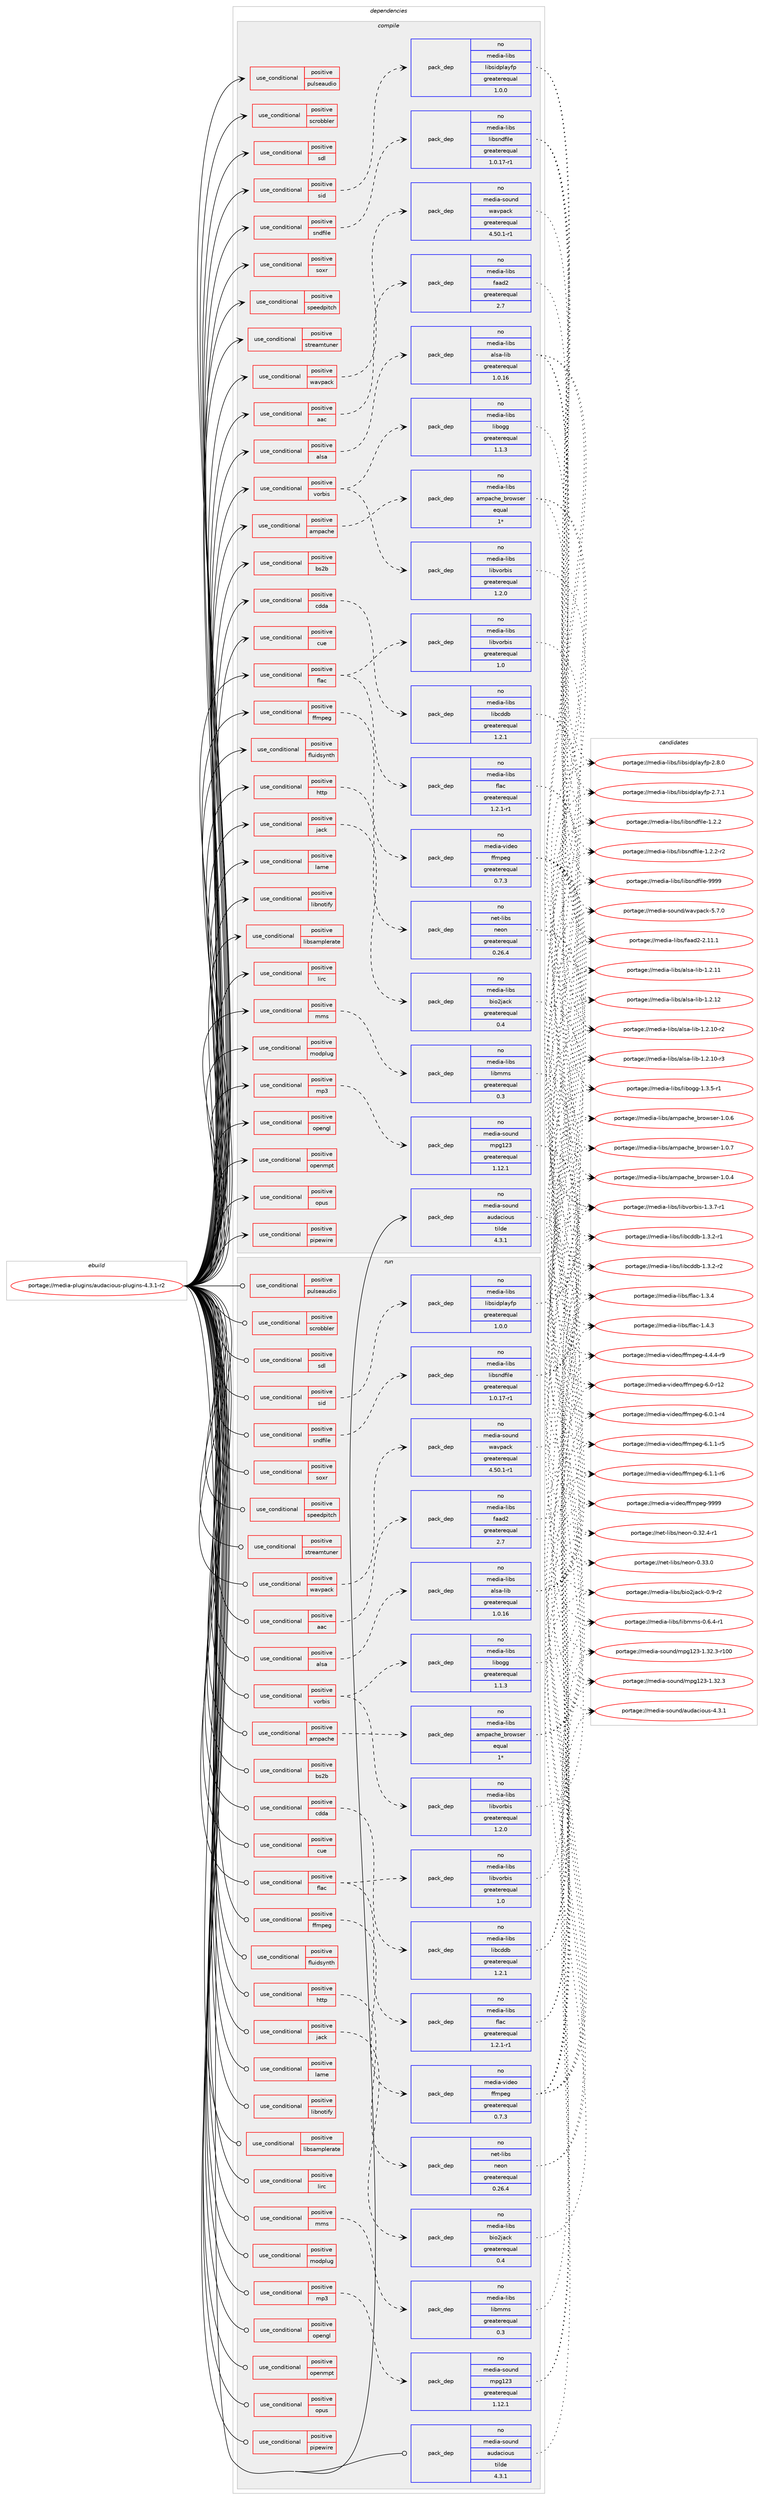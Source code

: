 digraph prolog {

# *************
# Graph options
# *************

newrank=true;
concentrate=true;
compound=true;
graph [rankdir=LR,fontname=Helvetica,fontsize=10,ranksep=1.5];#, ranksep=2.5, nodesep=0.2];
edge  [arrowhead=vee];
node  [fontname=Helvetica,fontsize=10];

# **********
# The ebuild
# **********

subgraph cluster_leftcol {
color=gray;
rank=same;
label=<<i>ebuild</i>>;
id [label="portage://media-plugins/audacious-plugins-4.3.1-r2", color=red, width=4, href="../media-plugins/audacious-plugins-4.3.1-r2.svg"];
}

# ****************
# The dependencies
# ****************

subgraph cluster_midcol {
color=gray;
label=<<i>dependencies</i>>;
subgraph cluster_compile {
fillcolor="#eeeeee";
style=filled;
label=<<i>compile</i>>;
subgraph cond76451 {
dependency159682 [label=<<TABLE BORDER="0" CELLBORDER="1" CELLSPACING="0" CELLPADDING="4"><TR><TD ROWSPAN="3" CELLPADDING="10">use_conditional</TD></TR><TR><TD>positive</TD></TR><TR><TD>aac</TD></TR></TABLE>>, shape=none, color=red];
subgraph pack80894 {
dependency159683 [label=<<TABLE BORDER="0" CELLBORDER="1" CELLSPACING="0" CELLPADDING="4" WIDTH="220"><TR><TD ROWSPAN="6" CELLPADDING="30">pack_dep</TD></TR><TR><TD WIDTH="110">no</TD></TR><TR><TD>media-libs</TD></TR><TR><TD>faad2</TD></TR><TR><TD>greaterequal</TD></TR><TR><TD>2.7</TD></TR></TABLE>>, shape=none, color=blue];
}
dependency159682:e -> dependency159683:w [weight=20,style="dashed",arrowhead="vee"];
}
id:e -> dependency159682:w [weight=20,style="solid",arrowhead="vee"];
subgraph cond76452 {
dependency159684 [label=<<TABLE BORDER="0" CELLBORDER="1" CELLSPACING="0" CELLPADDING="4"><TR><TD ROWSPAN="3" CELLPADDING="10">use_conditional</TD></TR><TR><TD>positive</TD></TR><TR><TD>alsa</TD></TR></TABLE>>, shape=none, color=red];
subgraph pack80895 {
dependency159685 [label=<<TABLE BORDER="0" CELLBORDER="1" CELLSPACING="0" CELLPADDING="4" WIDTH="220"><TR><TD ROWSPAN="6" CELLPADDING="30">pack_dep</TD></TR><TR><TD WIDTH="110">no</TD></TR><TR><TD>media-libs</TD></TR><TR><TD>alsa-lib</TD></TR><TR><TD>greaterequal</TD></TR><TR><TD>1.0.16</TD></TR></TABLE>>, shape=none, color=blue];
}
dependency159684:e -> dependency159685:w [weight=20,style="dashed",arrowhead="vee"];
}
id:e -> dependency159684:w [weight=20,style="solid",arrowhead="vee"];
subgraph cond76453 {
dependency159686 [label=<<TABLE BORDER="0" CELLBORDER="1" CELLSPACING="0" CELLPADDING="4"><TR><TD ROWSPAN="3" CELLPADDING="10">use_conditional</TD></TR><TR><TD>positive</TD></TR><TR><TD>ampache</TD></TR></TABLE>>, shape=none, color=red];
subgraph pack80896 {
dependency159687 [label=<<TABLE BORDER="0" CELLBORDER="1" CELLSPACING="0" CELLPADDING="4" WIDTH="220"><TR><TD ROWSPAN="6" CELLPADDING="30">pack_dep</TD></TR><TR><TD WIDTH="110">no</TD></TR><TR><TD>media-libs</TD></TR><TR><TD>ampache_browser</TD></TR><TR><TD>equal</TD></TR><TR><TD>1*</TD></TR></TABLE>>, shape=none, color=blue];
}
dependency159686:e -> dependency159687:w [weight=20,style="dashed",arrowhead="vee"];
}
id:e -> dependency159686:w [weight=20,style="solid",arrowhead="vee"];
subgraph cond76454 {
dependency159688 [label=<<TABLE BORDER="0" CELLBORDER="1" CELLSPACING="0" CELLPADDING="4"><TR><TD ROWSPAN="3" CELLPADDING="10">use_conditional</TD></TR><TR><TD>positive</TD></TR><TR><TD>bs2b</TD></TR></TABLE>>, shape=none, color=red];
# *** BEGIN UNKNOWN DEPENDENCY TYPE (TODO) ***
# dependency159688 -> package_dependency(portage://media-plugins/audacious-plugins-4.3.1-r2,install,no,media-libs,libbs2b,none,[,,],[],[])
# *** END UNKNOWN DEPENDENCY TYPE (TODO) ***

}
id:e -> dependency159688:w [weight=20,style="solid",arrowhead="vee"];
subgraph cond76455 {
dependency159689 [label=<<TABLE BORDER="0" CELLBORDER="1" CELLSPACING="0" CELLPADDING="4"><TR><TD ROWSPAN="3" CELLPADDING="10">use_conditional</TD></TR><TR><TD>positive</TD></TR><TR><TD>cdda</TD></TR></TABLE>>, shape=none, color=red];
# *** BEGIN UNKNOWN DEPENDENCY TYPE (TODO) ***
# dependency159689 -> package_dependency(portage://media-plugins/audacious-plugins-4.3.1-r2,install,no,dev-libs,libcdio,none,[,,],any_same_slot,[])
# *** END UNKNOWN DEPENDENCY TYPE (TODO) ***

# *** BEGIN UNKNOWN DEPENDENCY TYPE (TODO) ***
# dependency159689 -> package_dependency(portage://media-plugins/audacious-plugins-4.3.1-r2,install,no,dev-libs,libcdio-paranoia,none,[,,],any_same_slot,[])
# *** END UNKNOWN DEPENDENCY TYPE (TODO) ***

subgraph pack80897 {
dependency159690 [label=<<TABLE BORDER="0" CELLBORDER="1" CELLSPACING="0" CELLPADDING="4" WIDTH="220"><TR><TD ROWSPAN="6" CELLPADDING="30">pack_dep</TD></TR><TR><TD WIDTH="110">no</TD></TR><TR><TD>media-libs</TD></TR><TR><TD>libcddb</TD></TR><TR><TD>greaterequal</TD></TR><TR><TD>1.2.1</TD></TR></TABLE>>, shape=none, color=blue];
}
dependency159689:e -> dependency159690:w [weight=20,style="dashed",arrowhead="vee"];
}
id:e -> dependency159689:w [weight=20,style="solid",arrowhead="vee"];
subgraph cond76456 {
dependency159691 [label=<<TABLE BORDER="0" CELLBORDER="1" CELLSPACING="0" CELLPADDING="4"><TR><TD ROWSPAN="3" CELLPADDING="10">use_conditional</TD></TR><TR><TD>positive</TD></TR><TR><TD>cue</TD></TR></TABLE>>, shape=none, color=red];
# *** BEGIN UNKNOWN DEPENDENCY TYPE (TODO) ***
# dependency159691 -> package_dependency(portage://media-plugins/audacious-plugins-4.3.1-r2,install,no,media-libs,libcue,none,[,,],any_same_slot,[])
# *** END UNKNOWN DEPENDENCY TYPE (TODO) ***

}
id:e -> dependency159691:w [weight=20,style="solid",arrowhead="vee"];
subgraph cond76457 {
dependency159692 [label=<<TABLE BORDER="0" CELLBORDER="1" CELLSPACING="0" CELLPADDING="4"><TR><TD ROWSPAN="3" CELLPADDING="10">use_conditional</TD></TR><TR><TD>positive</TD></TR><TR><TD>ffmpeg</TD></TR></TABLE>>, shape=none, color=red];
subgraph pack80898 {
dependency159693 [label=<<TABLE BORDER="0" CELLBORDER="1" CELLSPACING="0" CELLPADDING="4" WIDTH="220"><TR><TD ROWSPAN="6" CELLPADDING="30">pack_dep</TD></TR><TR><TD WIDTH="110">no</TD></TR><TR><TD>media-video</TD></TR><TR><TD>ffmpeg</TD></TR><TR><TD>greaterequal</TD></TR><TR><TD>0.7.3</TD></TR></TABLE>>, shape=none, color=blue];
}
dependency159692:e -> dependency159693:w [weight=20,style="dashed",arrowhead="vee"];
}
id:e -> dependency159692:w [weight=20,style="solid",arrowhead="vee"];
subgraph cond76458 {
dependency159694 [label=<<TABLE BORDER="0" CELLBORDER="1" CELLSPACING="0" CELLPADDING="4"><TR><TD ROWSPAN="3" CELLPADDING="10">use_conditional</TD></TR><TR><TD>positive</TD></TR><TR><TD>flac</TD></TR></TABLE>>, shape=none, color=red];
subgraph pack80899 {
dependency159695 [label=<<TABLE BORDER="0" CELLBORDER="1" CELLSPACING="0" CELLPADDING="4" WIDTH="220"><TR><TD ROWSPAN="6" CELLPADDING="30">pack_dep</TD></TR><TR><TD WIDTH="110">no</TD></TR><TR><TD>media-libs</TD></TR><TR><TD>flac</TD></TR><TR><TD>greaterequal</TD></TR><TR><TD>1.2.1-r1</TD></TR></TABLE>>, shape=none, color=blue];
}
dependency159694:e -> dependency159695:w [weight=20,style="dashed",arrowhead="vee"];
subgraph pack80900 {
dependency159696 [label=<<TABLE BORDER="0" CELLBORDER="1" CELLSPACING="0" CELLPADDING="4" WIDTH="220"><TR><TD ROWSPAN="6" CELLPADDING="30">pack_dep</TD></TR><TR><TD WIDTH="110">no</TD></TR><TR><TD>media-libs</TD></TR><TR><TD>libvorbis</TD></TR><TR><TD>greaterequal</TD></TR><TR><TD>1.0</TD></TR></TABLE>>, shape=none, color=blue];
}
dependency159694:e -> dependency159696:w [weight=20,style="dashed",arrowhead="vee"];
}
id:e -> dependency159694:w [weight=20,style="solid",arrowhead="vee"];
subgraph cond76459 {
dependency159697 [label=<<TABLE BORDER="0" CELLBORDER="1" CELLSPACING="0" CELLPADDING="4"><TR><TD ROWSPAN="3" CELLPADDING="10">use_conditional</TD></TR><TR><TD>positive</TD></TR><TR><TD>fluidsynth</TD></TR></TABLE>>, shape=none, color=red];
# *** BEGIN UNKNOWN DEPENDENCY TYPE (TODO) ***
# dependency159697 -> package_dependency(portage://media-plugins/audacious-plugins-4.3.1-r2,install,no,media-sound,fluidsynth,none,[,,],any_same_slot,[])
# *** END UNKNOWN DEPENDENCY TYPE (TODO) ***

}
id:e -> dependency159697:w [weight=20,style="solid",arrowhead="vee"];
subgraph cond76460 {
dependency159698 [label=<<TABLE BORDER="0" CELLBORDER="1" CELLSPACING="0" CELLPADDING="4"><TR><TD ROWSPAN="3" CELLPADDING="10">use_conditional</TD></TR><TR><TD>positive</TD></TR><TR><TD>http</TD></TR></TABLE>>, shape=none, color=red];
subgraph pack80901 {
dependency159699 [label=<<TABLE BORDER="0" CELLBORDER="1" CELLSPACING="0" CELLPADDING="4" WIDTH="220"><TR><TD ROWSPAN="6" CELLPADDING="30">pack_dep</TD></TR><TR><TD WIDTH="110">no</TD></TR><TR><TD>net-libs</TD></TR><TR><TD>neon</TD></TR><TR><TD>greaterequal</TD></TR><TR><TD>0.26.4</TD></TR></TABLE>>, shape=none, color=blue];
}
dependency159698:e -> dependency159699:w [weight=20,style="dashed",arrowhead="vee"];
}
id:e -> dependency159698:w [weight=20,style="solid",arrowhead="vee"];
subgraph cond76461 {
dependency159700 [label=<<TABLE BORDER="0" CELLBORDER="1" CELLSPACING="0" CELLPADDING="4"><TR><TD ROWSPAN="3" CELLPADDING="10">use_conditional</TD></TR><TR><TD>positive</TD></TR><TR><TD>jack</TD></TR></TABLE>>, shape=none, color=red];
subgraph pack80902 {
dependency159701 [label=<<TABLE BORDER="0" CELLBORDER="1" CELLSPACING="0" CELLPADDING="4" WIDTH="220"><TR><TD ROWSPAN="6" CELLPADDING="30">pack_dep</TD></TR><TR><TD WIDTH="110">no</TD></TR><TR><TD>media-libs</TD></TR><TR><TD>bio2jack</TD></TR><TR><TD>greaterequal</TD></TR><TR><TD>0.4</TD></TR></TABLE>>, shape=none, color=blue];
}
dependency159700:e -> dependency159701:w [weight=20,style="dashed",arrowhead="vee"];
# *** BEGIN UNKNOWN DEPENDENCY TYPE (TODO) ***
# dependency159700 -> package_dependency(portage://media-plugins/audacious-plugins-4.3.1-r2,install,no,virtual,jack,none,[,,],[],[])
# *** END UNKNOWN DEPENDENCY TYPE (TODO) ***

}
id:e -> dependency159700:w [weight=20,style="solid",arrowhead="vee"];
subgraph cond76462 {
dependency159702 [label=<<TABLE BORDER="0" CELLBORDER="1" CELLSPACING="0" CELLPADDING="4"><TR><TD ROWSPAN="3" CELLPADDING="10">use_conditional</TD></TR><TR><TD>positive</TD></TR><TR><TD>lame</TD></TR></TABLE>>, shape=none, color=red];
# *** BEGIN UNKNOWN DEPENDENCY TYPE (TODO) ***
# dependency159702 -> package_dependency(portage://media-plugins/audacious-plugins-4.3.1-r2,install,no,media-sound,lame,none,[,,],[],[])
# *** END UNKNOWN DEPENDENCY TYPE (TODO) ***

}
id:e -> dependency159702:w [weight=20,style="solid",arrowhead="vee"];
subgraph cond76463 {
dependency159703 [label=<<TABLE BORDER="0" CELLBORDER="1" CELLSPACING="0" CELLPADDING="4"><TR><TD ROWSPAN="3" CELLPADDING="10">use_conditional</TD></TR><TR><TD>positive</TD></TR><TR><TD>libnotify</TD></TR></TABLE>>, shape=none, color=red];
# *** BEGIN UNKNOWN DEPENDENCY TYPE (TODO) ***
# dependency159703 -> package_dependency(portage://media-plugins/audacious-plugins-4.3.1-r2,install,no,x11-libs,libnotify,none,[,,],[],[])
# *** END UNKNOWN DEPENDENCY TYPE (TODO) ***

}
id:e -> dependency159703:w [weight=20,style="solid",arrowhead="vee"];
subgraph cond76464 {
dependency159704 [label=<<TABLE BORDER="0" CELLBORDER="1" CELLSPACING="0" CELLPADDING="4"><TR><TD ROWSPAN="3" CELLPADDING="10">use_conditional</TD></TR><TR><TD>positive</TD></TR><TR><TD>libsamplerate</TD></TR></TABLE>>, shape=none, color=red];
# *** BEGIN UNKNOWN DEPENDENCY TYPE (TODO) ***
# dependency159704 -> package_dependency(portage://media-plugins/audacious-plugins-4.3.1-r2,install,no,media-libs,libsamplerate,none,[,,],any_same_slot,[])
# *** END UNKNOWN DEPENDENCY TYPE (TODO) ***

}
id:e -> dependency159704:w [weight=20,style="solid",arrowhead="vee"];
subgraph cond76465 {
dependency159705 [label=<<TABLE BORDER="0" CELLBORDER="1" CELLSPACING="0" CELLPADDING="4"><TR><TD ROWSPAN="3" CELLPADDING="10">use_conditional</TD></TR><TR><TD>positive</TD></TR><TR><TD>lirc</TD></TR></TABLE>>, shape=none, color=red];
# *** BEGIN UNKNOWN DEPENDENCY TYPE (TODO) ***
# dependency159705 -> package_dependency(portage://media-plugins/audacious-plugins-4.3.1-r2,install,no,app-misc,lirc,none,[,,],[],[])
# *** END UNKNOWN DEPENDENCY TYPE (TODO) ***

}
id:e -> dependency159705:w [weight=20,style="solid",arrowhead="vee"];
subgraph cond76466 {
dependency159706 [label=<<TABLE BORDER="0" CELLBORDER="1" CELLSPACING="0" CELLPADDING="4"><TR><TD ROWSPAN="3" CELLPADDING="10">use_conditional</TD></TR><TR><TD>positive</TD></TR><TR><TD>mms</TD></TR></TABLE>>, shape=none, color=red];
subgraph pack80903 {
dependency159707 [label=<<TABLE BORDER="0" CELLBORDER="1" CELLSPACING="0" CELLPADDING="4" WIDTH="220"><TR><TD ROWSPAN="6" CELLPADDING="30">pack_dep</TD></TR><TR><TD WIDTH="110">no</TD></TR><TR><TD>media-libs</TD></TR><TR><TD>libmms</TD></TR><TR><TD>greaterequal</TD></TR><TR><TD>0.3</TD></TR></TABLE>>, shape=none, color=blue];
}
dependency159706:e -> dependency159707:w [weight=20,style="dashed",arrowhead="vee"];
}
id:e -> dependency159706:w [weight=20,style="solid",arrowhead="vee"];
subgraph cond76467 {
dependency159708 [label=<<TABLE BORDER="0" CELLBORDER="1" CELLSPACING="0" CELLPADDING="4"><TR><TD ROWSPAN="3" CELLPADDING="10">use_conditional</TD></TR><TR><TD>positive</TD></TR><TR><TD>modplug</TD></TR></TABLE>>, shape=none, color=red];
# *** BEGIN UNKNOWN DEPENDENCY TYPE (TODO) ***
# dependency159708 -> package_dependency(portage://media-plugins/audacious-plugins-4.3.1-r2,install,no,media-libs,libmodplug,none,[,,],[],[])
# *** END UNKNOWN DEPENDENCY TYPE (TODO) ***

}
id:e -> dependency159708:w [weight=20,style="solid",arrowhead="vee"];
subgraph cond76468 {
dependency159709 [label=<<TABLE BORDER="0" CELLBORDER="1" CELLSPACING="0" CELLPADDING="4"><TR><TD ROWSPAN="3" CELLPADDING="10">use_conditional</TD></TR><TR><TD>positive</TD></TR><TR><TD>mp3</TD></TR></TABLE>>, shape=none, color=red];
subgraph pack80904 {
dependency159710 [label=<<TABLE BORDER="0" CELLBORDER="1" CELLSPACING="0" CELLPADDING="4" WIDTH="220"><TR><TD ROWSPAN="6" CELLPADDING="30">pack_dep</TD></TR><TR><TD WIDTH="110">no</TD></TR><TR><TD>media-sound</TD></TR><TR><TD>mpg123</TD></TR><TR><TD>greaterequal</TD></TR><TR><TD>1.12.1</TD></TR></TABLE>>, shape=none, color=blue];
}
dependency159709:e -> dependency159710:w [weight=20,style="dashed",arrowhead="vee"];
}
id:e -> dependency159709:w [weight=20,style="solid",arrowhead="vee"];
subgraph cond76469 {
dependency159711 [label=<<TABLE BORDER="0" CELLBORDER="1" CELLSPACING="0" CELLPADDING="4"><TR><TD ROWSPAN="3" CELLPADDING="10">use_conditional</TD></TR><TR><TD>positive</TD></TR><TR><TD>opengl</TD></TR></TABLE>>, shape=none, color=red];
# *** BEGIN UNKNOWN DEPENDENCY TYPE (TODO) ***
# dependency159711 -> package_dependency(portage://media-plugins/audacious-plugins-4.3.1-r2,install,no,dev-qt,qtopengl,none,[,,],[slot(5)],[])
# *** END UNKNOWN DEPENDENCY TYPE (TODO) ***

}
id:e -> dependency159711:w [weight=20,style="solid",arrowhead="vee"];
subgraph cond76470 {
dependency159712 [label=<<TABLE BORDER="0" CELLBORDER="1" CELLSPACING="0" CELLPADDING="4"><TR><TD ROWSPAN="3" CELLPADDING="10">use_conditional</TD></TR><TR><TD>positive</TD></TR><TR><TD>openmpt</TD></TR></TABLE>>, shape=none, color=red];
# *** BEGIN UNKNOWN DEPENDENCY TYPE (TODO) ***
# dependency159712 -> package_dependency(portage://media-plugins/audacious-plugins-4.3.1-r2,install,no,media-libs,libopenmpt,none,[,,],[],[])
# *** END UNKNOWN DEPENDENCY TYPE (TODO) ***

}
id:e -> dependency159712:w [weight=20,style="solid",arrowhead="vee"];
subgraph cond76471 {
dependency159713 [label=<<TABLE BORDER="0" CELLBORDER="1" CELLSPACING="0" CELLPADDING="4"><TR><TD ROWSPAN="3" CELLPADDING="10">use_conditional</TD></TR><TR><TD>positive</TD></TR><TR><TD>opus</TD></TR></TABLE>>, shape=none, color=red];
# *** BEGIN UNKNOWN DEPENDENCY TYPE (TODO) ***
# dependency159713 -> package_dependency(portage://media-plugins/audacious-plugins-4.3.1-r2,install,no,media-libs,opusfile,none,[,,],[],[])
# *** END UNKNOWN DEPENDENCY TYPE (TODO) ***

}
id:e -> dependency159713:w [weight=20,style="solid",arrowhead="vee"];
subgraph cond76472 {
dependency159714 [label=<<TABLE BORDER="0" CELLBORDER="1" CELLSPACING="0" CELLPADDING="4"><TR><TD ROWSPAN="3" CELLPADDING="10">use_conditional</TD></TR><TR><TD>positive</TD></TR><TR><TD>pipewire</TD></TR></TABLE>>, shape=none, color=red];
# *** BEGIN UNKNOWN DEPENDENCY TYPE (TODO) ***
# dependency159714 -> package_dependency(portage://media-plugins/audacious-plugins-4.3.1-r2,install,no,media-video,pipewire,none,[,,],any_same_slot,[])
# *** END UNKNOWN DEPENDENCY TYPE (TODO) ***

}
id:e -> dependency159714:w [weight=20,style="solid",arrowhead="vee"];
subgraph cond76473 {
dependency159715 [label=<<TABLE BORDER="0" CELLBORDER="1" CELLSPACING="0" CELLPADDING="4"><TR><TD ROWSPAN="3" CELLPADDING="10">use_conditional</TD></TR><TR><TD>positive</TD></TR><TR><TD>pulseaudio</TD></TR></TABLE>>, shape=none, color=red];
# *** BEGIN UNKNOWN DEPENDENCY TYPE (TODO) ***
# dependency159715 -> package_dependency(portage://media-plugins/audacious-plugins-4.3.1-r2,install,no,media-libs,libpulse,none,[,,],[],[])
# *** END UNKNOWN DEPENDENCY TYPE (TODO) ***

}
id:e -> dependency159715:w [weight=20,style="solid",arrowhead="vee"];
subgraph cond76474 {
dependency159716 [label=<<TABLE BORDER="0" CELLBORDER="1" CELLSPACING="0" CELLPADDING="4"><TR><TD ROWSPAN="3" CELLPADDING="10">use_conditional</TD></TR><TR><TD>positive</TD></TR><TR><TD>scrobbler</TD></TR></TABLE>>, shape=none, color=red];
# *** BEGIN UNKNOWN DEPENDENCY TYPE (TODO) ***
# dependency159716 -> package_dependency(portage://media-plugins/audacious-plugins-4.3.1-r2,install,no,net-misc,curl,none,[,,],[],[])
# *** END UNKNOWN DEPENDENCY TYPE (TODO) ***

}
id:e -> dependency159716:w [weight=20,style="solid",arrowhead="vee"];
subgraph cond76475 {
dependency159717 [label=<<TABLE BORDER="0" CELLBORDER="1" CELLSPACING="0" CELLPADDING="4"><TR><TD ROWSPAN="3" CELLPADDING="10">use_conditional</TD></TR><TR><TD>positive</TD></TR><TR><TD>sdl</TD></TR></TABLE>>, shape=none, color=red];
# *** BEGIN UNKNOWN DEPENDENCY TYPE (TODO) ***
# dependency159717 -> package_dependency(portage://media-plugins/audacious-plugins-4.3.1-r2,install,no,media-libs,libsdl2,none,[,,],[],[use(enable(sound),none)])
# *** END UNKNOWN DEPENDENCY TYPE (TODO) ***

}
id:e -> dependency159717:w [weight=20,style="solid",arrowhead="vee"];
subgraph cond76476 {
dependency159718 [label=<<TABLE BORDER="0" CELLBORDER="1" CELLSPACING="0" CELLPADDING="4"><TR><TD ROWSPAN="3" CELLPADDING="10">use_conditional</TD></TR><TR><TD>positive</TD></TR><TR><TD>sid</TD></TR></TABLE>>, shape=none, color=red];
subgraph pack80905 {
dependency159719 [label=<<TABLE BORDER="0" CELLBORDER="1" CELLSPACING="0" CELLPADDING="4" WIDTH="220"><TR><TD ROWSPAN="6" CELLPADDING="30">pack_dep</TD></TR><TR><TD WIDTH="110">no</TD></TR><TR><TD>media-libs</TD></TR><TR><TD>libsidplayfp</TD></TR><TR><TD>greaterequal</TD></TR><TR><TD>1.0.0</TD></TR></TABLE>>, shape=none, color=blue];
}
dependency159718:e -> dependency159719:w [weight=20,style="dashed",arrowhead="vee"];
}
id:e -> dependency159718:w [weight=20,style="solid",arrowhead="vee"];
subgraph cond76477 {
dependency159720 [label=<<TABLE BORDER="0" CELLBORDER="1" CELLSPACING="0" CELLPADDING="4"><TR><TD ROWSPAN="3" CELLPADDING="10">use_conditional</TD></TR><TR><TD>positive</TD></TR><TR><TD>sndfile</TD></TR></TABLE>>, shape=none, color=red];
subgraph pack80906 {
dependency159721 [label=<<TABLE BORDER="0" CELLBORDER="1" CELLSPACING="0" CELLPADDING="4" WIDTH="220"><TR><TD ROWSPAN="6" CELLPADDING="30">pack_dep</TD></TR><TR><TD WIDTH="110">no</TD></TR><TR><TD>media-libs</TD></TR><TR><TD>libsndfile</TD></TR><TR><TD>greaterequal</TD></TR><TR><TD>1.0.17-r1</TD></TR></TABLE>>, shape=none, color=blue];
}
dependency159720:e -> dependency159721:w [weight=20,style="dashed",arrowhead="vee"];
}
id:e -> dependency159720:w [weight=20,style="solid",arrowhead="vee"];
subgraph cond76478 {
dependency159722 [label=<<TABLE BORDER="0" CELLBORDER="1" CELLSPACING="0" CELLPADDING="4"><TR><TD ROWSPAN="3" CELLPADDING="10">use_conditional</TD></TR><TR><TD>positive</TD></TR><TR><TD>soxr</TD></TR></TABLE>>, shape=none, color=red];
# *** BEGIN UNKNOWN DEPENDENCY TYPE (TODO) ***
# dependency159722 -> package_dependency(portage://media-plugins/audacious-plugins-4.3.1-r2,install,no,media-libs,soxr,none,[,,],[],[])
# *** END UNKNOWN DEPENDENCY TYPE (TODO) ***

}
id:e -> dependency159722:w [weight=20,style="solid",arrowhead="vee"];
subgraph cond76479 {
dependency159723 [label=<<TABLE BORDER="0" CELLBORDER="1" CELLSPACING="0" CELLPADDING="4"><TR><TD ROWSPAN="3" CELLPADDING="10">use_conditional</TD></TR><TR><TD>positive</TD></TR><TR><TD>speedpitch</TD></TR></TABLE>>, shape=none, color=red];
# *** BEGIN UNKNOWN DEPENDENCY TYPE (TODO) ***
# dependency159723 -> package_dependency(portage://media-plugins/audacious-plugins-4.3.1-r2,install,no,media-libs,libsamplerate,none,[,,],any_same_slot,[])
# *** END UNKNOWN DEPENDENCY TYPE (TODO) ***

}
id:e -> dependency159723:w [weight=20,style="solid",arrowhead="vee"];
subgraph cond76480 {
dependency159724 [label=<<TABLE BORDER="0" CELLBORDER="1" CELLSPACING="0" CELLPADDING="4"><TR><TD ROWSPAN="3" CELLPADDING="10">use_conditional</TD></TR><TR><TD>positive</TD></TR><TR><TD>streamtuner</TD></TR></TABLE>>, shape=none, color=red];
# *** BEGIN UNKNOWN DEPENDENCY TYPE (TODO) ***
# dependency159724 -> package_dependency(portage://media-plugins/audacious-plugins-4.3.1-r2,install,no,dev-qt,qtnetwork,none,[,,],[slot(5)],[])
# *** END UNKNOWN DEPENDENCY TYPE (TODO) ***

}
id:e -> dependency159724:w [weight=20,style="solid",arrowhead="vee"];
subgraph cond76481 {
dependency159725 [label=<<TABLE BORDER="0" CELLBORDER="1" CELLSPACING="0" CELLPADDING="4"><TR><TD ROWSPAN="3" CELLPADDING="10">use_conditional</TD></TR><TR><TD>positive</TD></TR><TR><TD>vorbis</TD></TR></TABLE>>, shape=none, color=red];
subgraph pack80907 {
dependency159726 [label=<<TABLE BORDER="0" CELLBORDER="1" CELLSPACING="0" CELLPADDING="4" WIDTH="220"><TR><TD ROWSPAN="6" CELLPADDING="30">pack_dep</TD></TR><TR><TD WIDTH="110">no</TD></TR><TR><TD>media-libs</TD></TR><TR><TD>libogg</TD></TR><TR><TD>greaterequal</TD></TR><TR><TD>1.1.3</TD></TR></TABLE>>, shape=none, color=blue];
}
dependency159725:e -> dependency159726:w [weight=20,style="dashed",arrowhead="vee"];
subgraph pack80908 {
dependency159727 [label=<<TABLE BORDER="0" CELLBORDER="1" CELLSPACING="0" CELLPADDING="4" WIDTH="220"><TR><TD ROWSPAN="6" CELLPADDING="30">pack_dep</TD></TR><TR><TD WIDTH="110">no</TD></TR><TR><TD>media-libs</TD></TR><TR><TD>libvorbis</TD></TR><TR><TD>greaterequal</TD></TR><TR><TD>1.2.0</TD></TR></TABLE>>, shape=none, color=blue];
}
dependency159725:e -> dependency159727:w [weight=20,style="dashed",arrowhead="vee"];
}
id:e -> dependency159725:w [weight=20,style="solid",arrowhead="vee"];
subgraph cond76482 {
dependency159728 [label=<<TABLE BORDER="0" CELLBORDER="1" CELLSPACING="0" CELLPADDING="4"><TR><TD ROWSPAN="3" CELLPADDING="10">use_conditional</TD></TR><TR><TD>positive</TD></TR><TR><TD>wavpack</TD></TR></TABLE>>, shape=none, color=red];
subgraph pack80909 {
dependency159729 [label=<<TABLE BORDER="0" CELLBORDER="1" CELLSPACING="0" CELLPADDING="4" WIDTH="220"><TR><TD ROWSPAN="6" CELLPADDING="30">pack_dep</TD></TR><TR><TD WIDTH="110">no</TD></TR><TR><TD>media-sound</TD></TR><TR><TD>wavpack</TD></TR><TR><TD>greaterequal</TD></TR><TR><TD>4.50.1-r1</TD></TR></TABLE>>, shape=none, color=blue];
}
dependency159728:e -> dependency159729:w [weight=20,style="dashed",arrowhead="vee"];
}
id:e -> dependency159728:w [weight=20,style="solid",arrowhead="vee"];
# *** BEGIN UNKNOWN DEPENDENCY TYPE (TODO) ***
# id -> package_dependency(portage://media-plugins/audacious-plugins-4.3.1-r2,install,no,app-arch,unzip,none,[,,],[],[])
# *** END UNKNOWN DEPENDENCY TYPE (TODO) ***

# *** BEGIN UNKNOWN DEPENDENCY TYPE (TODO) ***
# id -> package_dependency(portage://media-plugins/audacious-plugins-4.3.1-r2,install,no,dev-libs,glib,none,[,,],[slot(2)],[])
# *** END UNKNOWN DEPENDENCY TYPE (TODO) ***

# *** BEGIN UNKNOWN DEPENDENCY TYPE (TODO) ***
# id -> package_dependency(portage://media-plugins/audacious-plugins-4.3.1-r2,install,no,dev-libs,libxml2,none,[,,],[slot(2)],[])
# *** END UNKNOWN DEPENDENCY TYPE (TODO) ***

# *** BEGIN UNKNOWN DEPENDENCY TYPE (TODO) ***
# id -> package_dependency(portage://media-plugins/audacious-plugins-4.3.1-r2,install,no,dev-qt,qtcore,none,[,,],[slot(5)],[])
# *** END UNKNOWN DEPENDENCY TYPE (TODO) ***

# *** BEGIN UNKNOWN DEPENDENCY TYPE (TODO) ***
# id -> package_dependency(portage://media-plugins/audacious-plugins-4.3.1-r2,install,no,dev-qt,qtgui,none,[,,],[slot(5)],[])
# *** END UNKNOWN DEPENDENCY TYPE (TODO) ***

# *** BEGIN UNKNOWN DEPENDENCY TYPE (TODO) ***
# id -> package_dependency(portage://media-plugins/audacious-plugins-4.3.1-r2,install,no,dev-qt,qtmultimedia,none,[,,],[slot(5)],[])
# *** END UNKNOWN DEPENDENCY TYPE (TODO) ***

# *** BEGIN UNKNOWN DEPENDENCY TYPE (TODO) ***
# id -> package_dependency(portage://media-plugins/audacious-plugins-4.3.1-r2,install,no,dev-qt,qtwidgets,none,[,,],[slot(5)],[])
# *** END UNKNOWN DEPENDENCY TYPE (TODO) ***

subgraph pack80910 {
dependency159730 [label=<<TABLE BORDER="0" CELLBORDER="1" CELLSPACING="0" CELLPADDING="4" WIDTH="220"><TR><TD ROWSPAN="6" CELLPADDING="30">pack_dep</TD></TR><TR><TD WIDTH="110">no</TD></TR><TR><TD>media-sound</TD></TR><TR><TD>audacious</TD></TR><TR><TD>tilde</TD></TR><TR><TD>4.3.1</TD></TR></TABLE>>, shape=none, color=blue];
}
id:e -> dependency159730:w [weight=20,style="solid",arrowhead="vee"];
# *** BEGIN UNKNOWN DEPENDENCY TYPE (TODO) ***
# id -> package_dependency(portage://media-plugins/audacious-plugins-4.3.1-r2,install,no,sys-libs,zlib,none,[,,],[],[])
# *** END UNKNOWN DEPENDENCY TYPE (TODO) ***

# *** BEGIN UNKNOWN DEPENDENCY TYPE (TODO) ***
# id -> package_dependency(portage://media-plugins/audacious-plugins-4.3.1-r2,install,no,x11-libs,gdk-pixbuf,none,[,,],[slot(2)],[])
# *** END UNKNOWN DEPENDENCY TYPE (TODO) ***

}
subgraph cluster_compileandrun {
fillcolor="#eeeeee";
style=filled;
label=<<i>compile and run</i>>;
}
subgraph cluster_run {
fillcolor="#eeeeee";
style=filled;
label=<<i>run</i>>;
subgraph cond76483 {
dependency159731 [label=<<TABLE BORDER="0" CELLBORDER="1" CELLSPACING="0" CELLPADDING="4"><TR><TD ROWSPAN="3" CELLPADDING="10">use_conditional</TD></TR><TR><TD>positive</TD></TR><TR><TD>aac</TD></TR></TABLE>>, shape=none, color=red];
subgraph pack80911 {
dependency159732 [label=<<TABLE BORDER="0" CELLBORDER="1" CELLSPACING="0" CELLPADDING="4" WIDTH="220"><TR><TD ROWSPAN="6" CELLPADDING="30">pack_dep</TD></TR><TR><TD WIDTH="110">no</TD></TR><TR><TD>media-libs</TD></TR><TR><TD>faad2</TD></TR><TR><TD>greaterequal</TD></TR><TR><TD>2.7</TD></TR></TABLE>>, shape=none, color=blue];
}
dependency159731:e -> dependency159732:w [weight=20,style="dashed",arrowhead="vee"];
}
id:e -> dependency159731:w [weight=20,style="solid",arrowhead="odot"];
subgraph cond76484 {
dependency159733 [label=<<TABLE BORDER="0" CELLBORDER="1" CELLSPACING="0" CELLPADDING="4"><TR><TD ROWSPAN="3" CELLPADDING="10">use_conditional</TD></TR><TR><TD>positive</TD></TR><TR><TD>alsa</TD></TR></TABLE>>, shape=none, color=red];
subgraph pack80912 {
dependency159734 [label=<<TABLE BORDER="0" CELLBORDER="1" CELLSPACING="0" CELLPADDING="4" WIDTH="220"><TR><TD ROWSPAN="6" CELLPADDING="30">pack_dep</TD></TR><TR><TD WIDTH="110">no</TD></TR><TR><TD>media-libs</TD></TR><TR><TD>alsa-lib</TD></TR><TR><TD>greaterequal</TD></TR><TR><TD>1.0.16</TD></TR></TABLE>>, shape=none, color=blue];
}
dependency159733:e -> dependency159734:w [weight=20,style="dashed",arrowhead="vee"];
}
id:e -> dependency159733:w [weight=20,style="solid",arrowhead="odot"];
subgraph cond76485 {
dependency159735 [label=<<TABLE BORDER="0" CELLBORDER="1" CELLSPACING="0" CELLPADDING="4"><TR><TD ROWSPAN="3" CELLPADDING="10">use_conditional</TD></TR><TR><TD>positive</TD></TR><TR><TD>ampache</TD></TR></TABLE>>, shape=none, color=red];
subgraph pack80913 {
dependency159736 [label=<<TABLE BORDER="0" CELLBORDER="1" CELLSPACING="0" CELLPADDING="4" WIDTH="220"><TR><TD ROWSPAN="6" CELLPADDING="30">pack_dep</TD></TR><TR><TD WIDTH="110">no</TD></TR><TR><TD>media-libs</TD></TR><TR><TD>ampache_browser</TD></TR><TR><TD>equal</TD></TR><TR><TD>1*</TD></TR></TABLE>>, shape=none, color=blue];
}
dependency159735:e -> dependency159736:w [weight=20,style="dashed",arrowhead="vee"];
}
id:e -> dependency159735:w [weight=20,style="solid",arrowhead="odot"];
subgraph cond76486 {
dependency159737 [label=<<TABLE BORDER="0" CELLBORDER="1" CELLSPACING="0" CELLPADDING="4"><TR><TD ROWSPAN="3" CELLPADDING="10">use_conditional</TD></TR><TR><TD>positive</TD></TR><TR><TD>bs2b</TD></TR></TABLE>>, shape=none, color=red];
# *** BEGIN UNKNOWN DEPENDENCY TYPE (TODO) ***
# dependency159737 -> package_dependency(portage://media-plugins/audacious-plugins-4.3.1-r2,run,no,media-libs,libbs2b,none,[,,],[],[])
# *** END UNKNOWN DEPENDENCY TYPE (TODO) ***

}
id:e -> dependency159737:w [weight=20,style="solid",arrowhead="odot"];
subgraph cond76487 {
dependency159738 [label=<<TABLE BORDER="0" CELLBORDER="1" CELLSPACING="0" CELLPADDING="4"><TR><TD ROWSPAN="3" CELLPADDING="10">use_conditional</TD></TR><TR><TD>positive</TD></TR><TR><TD>cdda</TD></TR></TABLE>>, shape=none, color=red];
# *** BEGIN UNKNOWN DEPENDENCY TYPE (TODO) ***
# dependency159738 -> package_dependency(portage://media-plugins/audacious-plugins-4.3.1-r2,run,no,dev-libs,libcdio,none,[,,],any_same_slot,[])
# *** END UNKNOWN DEPENDENCY TYPE (TODO) ***

# *** BEGIN UNKNOWN DEPENDENCY TYPE (TODO) ***
# dependency159738 -> package_dependency(portage://media-plugins/audacious-plugins-4.3.1-r2,run,no,dev-libs,libcdio-paranoia,none,[,,],any_same_slot,[])
# *** END UNKNOWN DEPENDENCY TYPE (TODO) ***

subgraph pack80914 {
dependency159739 [label=<<TABLE BORDER="0" CELLBORDER="1" CELLSPACING="0" CELLPADDING="4" WIDTH="220"><TR><TD ROWSPAN="6" CELLPADDING="30">pack_dep</TD></TR><TR><TD WIDTH="110">no</TD></TR><TR><TD>media-libs</TD></TR><TR><TD>libcddb</TD></TR><TR><TD>greaterequal</TD></TR><TR><TD>1.2.1</TD></TR></TABLE>>, shape=none, color=blue];
}
dependency159738:e -> dependency159739:w [weight=20,style="dashed",arrowhead="vee"];
}
id:e -> dependency159738:w [weight=20,style="solid",arrowhead="odot"];
subgraph cond76488 {
dependency159740 [label=<<TABLE BORDER="0" CELLBORDER="1" CELLSPACING="0" CELLPADDING="4"><TR><TD ROWSPAN="3" CELLPADDING="10">use_conditional</TD></TR><TR><TD>positive</TD></TR><TR><TD>cue</TD></TR></TABLE>>, shape=none, color=red];
# *** BEGIN UNKNOWN DEPENDENCY TYPE (TODO) ***
# dependency159740 -> package_dependency(portage://media-plugins/audacious-plugins-4.3.1-r2,run,no,media-libs,libcue,none,[,,],any_same_slot,[])
# *** END UNKNOWN DEPENDENCY TYPE (TODO) ***

}
id:e -> dependency159740:w [weight=20,style="solid",arrowhead="odot"];
subgraph cond76489 {
dependency159741 [label=<<TABLE BORDER="0" CELLBORDER="1" CELLSPACING="0" CELLPADDING="4"><TR><TD ROWSPAN="3" CELLPADDING="10">use_conditional</TD></TR><TR><TD>positive</TD></TR><TR><TD>ffmpeg</TD></TR></TABLE>>, shape=none, color=red];
subgraph pack80915 {
dependency159742 [label=<<TABLE BORDER="0" CELLBORDER="1" CELLSPACING="0" CELLPADDING="4" WIDTH="220"><TR><TD ROWSPAN="6" CELLPADDING="30">pack_dep</TD></TR><TR><TD WIDTH="110">no</TD></TR><TR><TD>media-video</TD></TR><TR><TD>ffmpeg</TD></TR><TR><TD>greaterequal</TD></TR><TR><TD>0.7.3</TD></TR></TABLE>>, shape=none, color=blue];
}
dependency159741:e -> dependency159742:w [weight=20,style="dashed",arrowhead="vee"];
}
id:e -> dependency159741:w [weight=20,style="solid",arrowhead="odot"];
subgraph cond76490 {
dependency159743 [label=<<TABLE BORDER="0" CELLBORDER="1" CELLSPACING="0" CELLPADDING="4"><TR><TD ROWSPAN="3" CELLPADDING="10">use_conditional</TD></TR><TR><TD>positive</TD></TR><TR><TD>flac</TD></TR></TABLE>>, shape=none, color=red];
subgraph pack80916 {
dependency159744 [label=<<TABLE BORDER="0" CELLBORDER="1" CELLSPACING="0" CELLPADDING="4" WIDTH="220"><TR><TD ROWSPAN="6" CELLPADDING="30">pack_dep</TD></TR><TR><TD WIDTH="110">no</TD></TR><TR><TD>media-libs</TD></TR><TR><TD>flac</TD></TR><TR><TD>greaterequal</TD></TR><TR><TD>1.2.1-r1</TD></TR></TABLE>>, shape=none, color=blue];
}
dependency159743:e -> dependency159744:w [weight=20,style="dashed",arrowhead="vee"];
subgraph pack80917 {
dependency159745 [label=<<TABLE BORDER="0" CELLBORDER="1" CELLSPACING="0" CELLPADDING="4" WIDTH="220"><TR><TD ROWSPAN="6" CELLPADDING="30">pack_dep</TD></TR><TR><TD WIDTH="110">no</TD></TR><TR><TD>media-libs</TD></TR><TR><TD>libvorbis</TD></TR><TR><TD>greaterequal</TD></TR><TR><TD>1.0</TD></TR></TABLE>>, shape=none, color=blue];
}
dependency159743:e -> dependency159745:w [weight=20,style="dashed",arrowhead="vee"];
}
id:e -> dependency159743:w [weight=20,style="solid",arrowhead="odot"];
subgraph cond76491 {
dependency159746 [label=<<TABLE BORDER="0" CELLBORDER="1" CELLSPACING="0" CELLPADDING="4"><TR><TD ROWSPAN="3" CELLPADDING="10">use_conditional</TD></TR><TR><TD>positive</TD></TR><TR><TD>fluidsynth</TD></TR></TABLE>>, shape=none, color=red];
# *** BEGIN UNKNOWN DEPENDENCY TYPE (TODO) ***
# dependency159746 -> package_dependency(portage://media-plugins/audacious-plugins-4.3.1-r2,run,no,media-sound,fluidsynth,none,[,,],any_same_slot,[])
# *** END UNKNOWN DEPENDENCY TYPE (TODO) ***

}
id:e -> dependency159746:w [weight=20,style="solid",arrowhead="odot"];
subgraph cond76492 {
dependency159747 [label=<<TABLE BORDER="0" CELLBORDER="1" CELLSPACING="0" CELLPADDING="4"><TR><TD ROWSPAN="3" CELLPADDING="10">use_conditional</TD></TR><TR><TD>positive</TD></TR><TR><TD>http</TD></TR></TABLE>>, shape=none, color=red];
subgraph pack80918 {
dependency159748 [label=<<TABLE BORDER="0" CELLBORDER="1" CELLSPACING="0" CELLPADDING="4" WIDTH="220"><TR><TD ROWSPAN="6" CELLPADDING="30">pack_dep</TD></TR><TR><TD WIDTH="110">no</TD></TR><TR><TD>net-libs</TD></TR><TR><TD>neon</TD></TR><TR><TD>greaterequal</TD></TR><TR><TD>0.26.4</TD></TR></TABLE>>, shape=none, color=blue];
}
dependency159747:e -> dependency159748:w [weight=20,style="dashed",arrowhead="vee"];
}
id:e -> dependency159747:w [weight=20,style="solid",arrowhead="odot"];
subgraph cond76493 {
dependency159749 [label=<<TABLE BORDER="0" CELLBORDER="1" CELLSPACING="0" CELLPADDING="4"><TR><TD ROWSPAN="3" CELLPADDING="10">use_conditional</TD></TR><TR><TD>positive</TD></TR><TR><TD>jack</TD></TR></TABLE>>, shape=none, color=red];
subgraph pack80919 {
dependency159750 [label=<<TABLE BORDER="0" CELLBORDER="1" CELLSPACING="0" CELLPADDING="4" WIDTH="220"><TR><TD ROWSPAN="6" CELLPADDING="30">pack_dep</TD></TR><TR><TD WIDTH="110">no</TD></TR><TR><TD>media-libs</TD></TR><TR><TD>bio2jack</TD></TR><TR><TD>greaterequal</TD></TR><TR><TD>0.4</TD></TR></TABLE>>, shape=none, color=blue];
}
dependency159749:e -> dependency159750:w [weight=20,style="dashed",arrowhead="vee"];
# *** BEGIN UNKNOWN DEPENDENCY TYPE (TODO) ***
# dependency159749 -> package_dependency(portage://media-plugins/audacious-plugins-4.3.1-r2,run,no,virtual,jack,none,[,,],[],[])
# *** END UNKNOWN DEPENDENCY TYPE (TODO) ***

}
id:e -> dependency159749:w [weight=20,style="solid",arrowhead="odot"];
subgraph cond76494 {
dependency159751 [label=<<TABLE BORDER="0" CELLBORDER="1" CELLSPACING="0" CELLPADDING="4"><TR><TD ROWSPAN="3" CELLPADDING="10">use_conditional</TD></TR><TR><TD>positive</TD></TR><TR><TD>lame</TD></TR></TABLE>>, shape=none, color=red];
# *** BEGIN UNKNOWN DEPENDENCY TYPE (TODO) ***
# dependency159751 -> package_dependency(portage://media-plugins/audacious-plugins-4.3.1-r2,run,no,media-sound,lame,none,[,,],[],[])
# *** END UNKNOWN DEPENDENCY TYPE (TODO) ***

}
id:e -> dependency159751:w [weight=20,style="solid",arrowhead="odot"];
subgraph cond76495 {
dependency159752 [label=<<TABLE BORDER="0" CELLBORDER="1" CELLSPACING="0" CELLPADDING="4"><TR><TD ROWSPAN="3" CELLPADDING="10">use_conditional</TD></TR><TR><TD>positive</TD></TR><TR><TD>libnotify</TD></TR></TABLE>>, shape=none, color=red];
# *** BEGIN UNKNOWN DEPENDENCY TYPE (TODO) ***
# dependency159752 -> package_dependency(portage://media-plugins/audacious-plugins-4.3.1-r2,run,no,x11-libs,libnotify,none,[,,],[],[])
# *** END UNKNOWN DEPENDENCY TYPE (TODO) ***

}
id:e -> dependency159752:w [weight=20,style="solid",arrowhead="odot"];
subgraph cond76496 {
dependency159753 [label=<<TABLE BORDER="0" CELLBORDER="1" CELLSPACING="0" CELLPADDING="4"><TR><TD ROWSPAN="3" CELLPADDING="10">use_conditional</TD></TR><TR><TD>positive</TD></TR><TR><TD>libsamplerate</TD></TR></TABLE>>, shape=none, color=red];
# *** BEGIN UNKNOWN DEPENDENCY TYPE (TODO) ***
# dependency159753 -> package_dependency(portage://media-plugins/audacious-plugins-4.3.1-r2,run,no,media-libs,libsamplerate,none,[,,],any_same_slot,[])
# *** END UNKNOWN DEPENDENCY TYPE (TODO) ***

}
id:e -> dependency159753:w [weight=20,style="solid",arrowhead="odot"];
subgraph cond76497 {
dependency159754 [label=<<TABLE BORDER="0" CELLBORDER="1" CELLSPACING="0" CELLPADDING="4"><TR><TD ROWSPAN="3" CELLPADDING="10">use_conditional</TD></TR><TR><TD>positive</TD></TR><TR><TD>lirc</TD></TR></TABLE>>, shape=none, color=red];
# *** BEGIN UNKNOWN DEPENDENCY TYPE (TODO) ***
# dependency159754 -> package_dependency(portage://media-plugins/audacious-plugins-4.3.1-r2,run,no,app-misc,lirc,none,[,,],[],[])
# *** END UNKNOWN DEPENDENCY TYPE (TODO) ***

}
id:e -> dependency159754:w [weight=20,style="solid",arrowhead="odot"];
subgraph cond76498 {
dependency159755 [label=<<TABLE BORDER="0" CELLBORDER="1" CELLSPACING="0" CELLPADDING="4"><TR><TD ROWSPAN="3" CELLPADDING="10">use_conditional</TD></TR><TR><TD>positive</TD></TR><TR><TD>mms</TD></TR></TABLE>>, shape=none, color=red];
subgraph pack80920 {
dependency159756 [label=<<TABLE BORDER="0" CELLBORDER="1" CELLSPACING="0" CELLPADDING="4" WIDTH="220"><TR><TD ROWSPAN="6" CELLPADDING="30">pack_dep</TD></TR><TR><TD WIDTH="110">no</TD></TR><TR><TD>media-libs</TD></TR><TR><TD>libmms</TD></TR><TR><TD>greaterequal</TD></TR><TR><TD>0.3</TD></TR></TABLE>>, shape=none, color=blue];
}
dependency159755:e -> dependency159756:w [weight=20,style="dashed",arrowhead="vee"];
}
id:e -> dependency159755:w [weight=20,style="solid",arrowhead="odot"];
subgraph cond76499 {
dependency159757 [label=<<TABLE BORDER="0" CELLBORDER="1" CELLSPACING="0" CELLPADDING="4"><TR><TD ROWSPAN="3" CELLPADDING="10">use_conditional</TD></TR><TR><TD>positive</TD></TR><TR><TD>modplug</TD></TR></TABLE>>, shape=none, color=red];
# *** BEGIN UNKNOWN DEPENDENCY TYPE (TODO) ***
# dependency159757 -> package_dependency(portage://media-plugins/audacious-plugins-4.3.1-r2,run,no,media-libs,libmodplug,none,[,,],[],[])
# *** END UNKNOWN DEPENDENCY TYPE (TODO) ***

}
id:e -> dependency159757:w [weight=20,style="solid",arrowhead="odot"];
subgraph cond76500 {
dependency159758 [label=<<TABLE BORDER="0" CELLBORDER="1" CELLSPACING="0" CELLPADDING="4"><TR><TD ROWSPAN="3" CELLPADDING="10">use_conditional</TD></TR><TR><TD>positive</TD></TR><TR><TD>mp3</TD></TR></TABLE>>, shape=none, color=red];
subgraph pack80921 {
dependency159759 [label=<<TABLE BORDER="0" CELLBORDER="1" CELLSPACING="0" CELLPADDING="4" WIDTH="220"><TR><TD ROWSPAN="6" CELLPADDING="30">pack_dep</TD></TR><TR><TD WIDTH="110">no</TD></TR><TR><TD>media-sound</TD></TR><TR><TD>mpg123</TD></TR><TR><TD>greaterequal</TD></TR><TR><TD>1.12.1</TD></TR></TABLE>>, shape=none, color=blue];
}
dependency159758:e -> dependency159759:w [weight=20,style="dashed",arrowhead="vee"];
}
id:e -> dependency159758:w [weight=20,style="solid",arrowhead="odot"];
subgraph cond76501 {
dependency159760 [label=<<TABLE BORDER="0" CELLBORDER="1" CELLSPACING="0" CELLPADDING="4"><TR><TD ROWSPAN="3" CELLPADDING="10">use_conditional</TD></TR><TR><TD>positive</TD></TR><TR><TD>opengl</TD></TR></TABLE>>, shape=none, color=red];
# *** BEGIN UNKNOWN DEPENDENCY TYPE (TODO) ***
# dependency159760 -> package_dependency(portage://media-plugins/audacious-plugins-4.3.1-r2,run,no,dev-qt,qtopengl,none,[,,],[slot(5)],[])
# *** END UNKNOWN DEPENDENCY TYPE (TODO) ***

}
id:e -> dependency159760:w [weight=20,style="solid",arrowhead="odot"];
subgraph cond76502 {
dependency159761 [label=<<TABLE BORDER="0" CELLBORDER="1" CELLSPACING="0" CELLPADDING="4"><TR><TD ROWSPAN="3" CELLPADDING="10">use_conditional</TD></TR><TR><TD>positive</TD></TR><TR><TD>openmpt</TD></TR></TABLE>>, shape=none, color=red];
# *** BEGIN UNKNOWN DEPENDENCY TYPE (TODO) ***
# dependency159761 -> package_dependency(portage://media-plugins/audacious-plugins-4.3.1-r2,run,no,media-libs,libopenmpt,none,[,,],[],[])
# *** END UNKNOWN DEPENDENCY TYPE (TODO) ***

}
id:e -> dependency159761:w [weight=20,style="solid",arrowhead="odot"];
subgraph cond76503 {
dependency159762 [label=<<TABLE BORDER="0" CELLBORDER="1" CELLSPACING="0" CELLPADDING="4"><TR><TD ROWSPAN="3" CELLPADDING="10">use_conditional</TD></TR><TR><TD>positive</TD></TR><TR><TD>opus</TD></TR></TABLE>>, shape=none, color=red];
# *** BEGIN UNKNOWN DEPENDENCY TYPE (TODO) ***
# dependency159762 -> package_dependency(portage://media-plugins/audacious-plugins-4.3.1-r2,run,no,media-libs,opusfile,none,[,,],[],[])
# *** END UNKNOWN DEPENDENCY TYPE (TODO) ***

}
id:e -> dependency159762:w [weight=20,style="solid",arrowhead="odot"];
subgraph cond76504 {
dependency159763 [label=<<TABLE BORDER="0" CELLBORDER="1" CELLSPACING="0" CELLPADDING="4"><TR><TD ROWSPAN="3" CELLPADDING="10">use_conditional</TD></TR><TR><TD>positive</TD></TR><TR><TD>pipewire</TD></TR></TABLE>>, shape=none, color=red];
# *** BEGIN UNKNOWN DEPENDENCY TYPE (TODO) ***
# dependency159763 -> package_dependency(portage://media-plugins/audacious-plugins-4.3.1-r2,run,no,media-video,pipewire,none,[,,],any_same_slot,[])
# *** END UNKNOWN DEPENDENCY TYPE (TODO) ***

}
id:e -> dependency159763:w [weight=20,style="solid",arrowhead="odot"];
subgraph cond76505 {
dependency159764 [label=<<TABLE BORDER="0" CELLBORDER="1" CELLSPACING="0" CELLPADDING="4"><TR><TD ROWSPAN="3" CELLPADDING="10">use_conditional</TD></TR><TR><TD>positive</TD></TR><TR><TD>pulseaudio</TD></TR></TABLE>>, shape=none, color=red];
# *** BEGIN UNKNOWN DEPENDENCY TYPE (TODO) ***
# dependency159764 -> package_dependency(portage://media-plugins/audacious-plugins-4.3.1-r2,run,no,media-libs,libpulse,none,[,,],[],[])
# *** END UNKNOWN DEPENDENCY TYPE (TODO) ***

}
id:e -> dependency159764:w [weight=20,style="solid",arrowhead="odot"];
subgraph cond76506 {
dependency159765 [label=<<TABLE BORDER="0" CELLBORDER="1" CELLSPACING="0" CELLPADDING="4"><TR><TD ROWSPAN="3" CELLPADDING="10">use_conditional</TD></TR><TR><TD>positive</TD></TR><TR><TD>scrobbler</TD></TR></TABLE>>, shape=none, color=red];
# *** BEGIN UNKNOWN DEPENDENCY TYPE (TODO) ***
# dependency159765 -> package_dependency(portage://media-plugins/audacious-plugins-4.3.1-r2,run,no,net-misc,curl,none,[,,],[],[])
# *** END UNKNOWN DEPENDENCY TYPE (TODO) ***

}
id:e -> dependency159765:w [weight=20,style="solid",arrowhead="odot"];
subgraph cond76507 {
dependency159766 [label=<<TABLE BORDER="0" CELLBORDER="1" CELLSPACING="0" CELLPADDING="4"><TR><TD ROWSPAN="3" CELLPADDING="10">use_conditional</TD></TR><TR><TD>positive</TD></TR><TR><TD>sdl</TD></TR></TABLE>>, shape=none, color=red];
# *** BEGIN UNKNOWN DEPENDENCY TYPE (TODO) ***
# dependency159766 -> package_dependency(portage://media-plugins/audacious-plugins-4.3.1-r2,run,no,media-libs,libsdl2,none,[,,],[],[use(enable(sound),none)])
# *** END UNKNOWN DEPENDENCY TYPE (TODO) ***

}
id:e -> dependency159766:w [weight=20,style="solid",arrowhead="odot"];
subgraph cond76508 {
dependency159767 [label=<<TABLE BORDER="0" CELLBORDER="1" CELLSPACING="0" CELLPADDING="4"><TR><TD ROWSPAN="3" CELLPADDING="10">use_conditional</TD></TR><TR><TD>positive</TD></TR><TR><TD>sid</TD></TR></TABLE>>, shape=none, color=red];
subgraph pack80922 {
dependency159768 [label=<<TABLE BORDER="0" CELLBORDER="1" CELLSPACING="0" CELLPADDING="4" WIDTH="220"><TR><TD ROWSPAN="6" CELLPADDING="30">pack_dep</TD></TR><TR><TD WIDTH="110">no</TD></TR><TR><TD>media-libs</TD></TR><TR><TD>libsidplayfp</TD></TR><TR><TD>greaterequal</TD></TR><TR><TD>1.0.0</TD></TR></TABLE>>, shape=none, color=blue];
}
dependency159767:e -> dependency159768:w [weight=20,style="dashed",arrowhead="vee"];
}
id:e -> dependency159767:w [weight=20,style="solid",arrowhead="odot"];
subgraph cond76509 {
dependency159769 [label=<<TABLE BORDER="0" CELLBORDER="1" CELLSPACING="0" CELLPADDING="4"><TR><TD ROWSPAN="3" CELLPADDING="10">use_conditional</TD></TR><TR><TD>positive</TD></TR><TR><TD>sndfile</TD></TR></TABLE>>, shape=none, color=red];
subgraph pack80923 {
dependency159770 [label=<<TABLE BORDER="0" CELLBORDER="1" CELLSPACING="0" CELLPADDING="4" WIDTH="220"><TR><TD ROWSPAN="6" CELLPADDING="30">pack_dep</TD></TR><TR><TD WIDTH="110">no</TD></TR><TR><TD>media-libs</TD></TR><TR><TD>libsndfile</TD></TR><TR><TD>greaterequal</TD></TR><TR><TD>1.0.17-r1</TD></TR></TABLE>>, shape=none, color=blue];
}
dependency159769:e -> dependency159770:w [weight=20,style="dashed",arrowhead="vee"];
}
id:e -> dependency159769:w [weight=20,style="solid",arrowhead="odot"];
subgraph cond76510 {
dependency159771 [label=<<TABLE BORDER="0" CELLBORDER="1" CELLSPACING="0" CELLPADDING="4"><TR><TD ROWSPAN="3" CELLPADDING="10">use_conditional</TD></TR><TR><TD>positive</TD></TR><TR><TD>soxr</TD></TR></TABLE>>, shape=none, color=red];
# *** BEGIN UNKNOWN DEPENDENCY TYPE (TODO) ***
# dependency159771 -> package_dependency(portage://media-plugins/audacious-plugins-4.3.1-r2,run,no,media-libs,soxr,none,[,,],[],[])
# *** END UNKNOWN DEPENDENCY TYPE (TODO) ***

}
id:e -> dependency159771:w [weight=20,style="solid",arrowhead="odot"];
subgraph cond76511 {
dependency159772 [label=<<TABLE BORDER="0" CELLBORDER="1" CELLSPACING="0" CELLPADDING="4"><TR><TD ROWSPAN="3" CELLPADDING="10">use_conditional</TD></TR><TR><TD>positive</TD></TR><TR><TD>speedpitch</TD></TR></TABLE>>, shape=none, color=red];
# *** BEGIN UNKNOWN DEPENDENCY TYPE (TODO) ***
# dependency159772 -> package_dependency(portage://media-plugins/audacious-plugins-4.3.1-r2,run,no,media-libs,libsamplerate,none,[,,],any_same_slot,[])
# *** END UNKNOWN DEPENDENCY TYPE (TODO) ***

}
id:e -> dependency159772:w [weight=20,style="solid",arrowhead="odot"];
subgraph cond76512 {
dependency159773 [label=<<TABLE BORDER="0" CELLBORDER="1" CELLSPACING="0" CELLPADDING="4"><TR><TD ROWSPAN="3" CELLPADDING="10">use_conditional</TD></TR><TR><TD>positive</TD></TR><TR><TD>streamtuner</TD></TR></TABLE>>, shape=none, color=red];
# *** BEGIN UNKNOWN DEPENDENCY TYPE (TODO) ***
# dependency159773 -> package_dependency(portage://media-plugins/audacious-plugins-4.3.1-r2,run,no,dev-qt,qtnetwork,none,[,,],[slot(5)],[])
# *** END UNKNOWN DEPENDENCY TYPE (TODO) ***

}
id:e -> dependency159773:w [weight=20,style="solid",arrowhead="odot"];
subgraph cond76513 {
dependency159774 [label=<<TABLE BORDER="0" CELLBORDER="1" CELLSPACING="0" CELLPADDING="4"><TR><TD ROWSPAN="3" CELLPADDING="10">use_conditional</TD></TR><TR><TD>positive</TD></TR><TR><TD>vorbis</TD></TR></TABLE>>, shape=none, color=red];
subgraph pack80924 {
dependency159775 [label=<<TABLE BORDER="0" CELLBORDER="1" CELLSPACING="0" CELLPADDING="4" WIDTH="220"><TR><TD ROWSPAN="6" CELLPADDING="30">pack_dep</TD></TR><TR><TD WIDTH="110">no</TD></TR><TR><TD>media-libs</TD></TR><TR><TD>libogg</TD></TR><TR><TD>greaterequal</TD></TR><TR><TD>1.1.3</TD></TR></TABLE>>, shape=none, color=blue];
}
dependency159774:e -> dependency159775:w [weight=20,style="dashed",arrowhead="vee"];
subgraph pack80925 {
dependency159776 [label=<<TABLE BORDER="0" CELLBORDER="1" CELLSPACING="0" CELLPADDING="4" WIDTH="220"><TR><TD ROWSPAN="6" CELLPADDING="30">pack_dep</TD></TR><TR><TD WIDTH="110">no</TD></TR><TR><TD>media-libs</TD></TR><TR><TD>libvorbis</TD></TR><TR><TD>greaterequal</TD></TR><TR><TD>1.2.0</TD></TR></TABLE>>, shape=none, color=blue];
}
dependency159774:e -> dependency159776:w [weight=20,style="dashed",arrowhead="vee"];
}
id:e -> dependency159774:w [weight=20,style="solid",arrowhead="odot"];
subgraph cond76514 {
dependency159777 [label=<<TABLE BORDER="0" CELLBORDER="1" CELLSPACING="0" CELLPADDING="4"><TR><TD ROWSPAN="3" CELLPADDING="10">use_conditional</TD></TR><TR><TD>positive</TD></TR><TR><TD>wavpack</TD></TR></TABLE>>, shape=none, color=red];
subgraph pack80926 {
dependency159778 [label=<<TABLE BORDER="0" CELLBORDER="1" CELLSPACING="0" CELLPADDING="4" WIDTH="220"><TR><TD ROWSPAN="6" CELLPADDING="30">pack_dep</TD></TR><TR><TD WIDTH="110">no</TD></TR><TR><TD>media-sound</TD></TR><TR><TD>wavpack</TD></TR><TR><TD>greaterequal</TD></TR><TR><TD>4.50.1-r1</TD></TR></TABLE>>, shape=none, color=blue];
}
dependency159777:e -> dependency159778:w [weight=20,style="dashed",arrowhead="vee"];
}
id:e -> dependency159777:w [weight=20,style="solid",arrowhead="odot"];
# *** BEGIN UNKNOWN DEPENDENCY TYPE (TODO) ***
# id -> package_dependency(portage://media-plugins/audacious-plugins-4.3.1-r2,run,no,app-arch,unzip,none,[,,],[],[])
# *** END UNKNOWN DEPENDENCY TYPE (TODO) ***

# *** BEGIN UNKNOWN DEPENDENCY TYPE (TODO) ***
# id -> package_dependency(portage://media-plugins/audacious-plugins-4.3.1-r2,run,no,dev-libs,glib,none,[,,],[slot(2)],[])
# *** END UNKNOWN DEPENDENCY TYPE (TODO) ***

# *** BEGIN UNKNOWN DEPENDENCY TYPE (TODO) ***
# id -> package_dependency(portage://media-plugins/audacious-plugins-4.3.1-r2,run,no,dev-libs,libxml2,none,[,,],[slot(2)],[])
# *** END UNKNOWN DEPENDENCY TYPE (TODO) ***

# *** BEGIN UNKNOWN DEPENDENCY TYPE (TODO) ***
# id -> package_dependency(portage://media-plugins/audacious-plugins-4.3.1-r2,run,no,dev-qt,qtcore,none,[,,],[slot(5)],[])
# *** END UNKNOWN DEPENDENCY TYPE (TODO) ***

# *** BEGIN UNKNOWN DEPENDENCY TYPE (TODO) ***
# id -> package_dependency(portage://media-plugins/audacious-plugins-4.3.1-r2,run,no,dev-qt,qtgui,none,[,,],[slot(5)],[])
# *** END UNKNOWN DEPENDENCY TYPE (TODO) ***

# *** BEGIN UNKNOWN DEPENDENCY TYPE (TODO) ***
# id -> package_dependency(portage://media-plugins/audacious-plugins-4.3.1-r2,run,no,dev-qt,qtmultimedia,none,[,,],[slot(5)],[])
# *** END UNKNOWN DEPENDENCY TYPE (TODO) ***

# *** BEGIN UNKNOWN DEPENDENCY TYPE (TODO) ***
# id -> package_dependency(portage://media-plugins/audacious-plugins-4.3.1-r2,run,no,dev-qt,qtwidgets,none,[,,],[slot(5)],[])
# *** END UNKNOWN DEPENDENCY TYPE (TODO) ***

subgraph pack80927 {
dependency159779 [label=<<TABLE BORDER="0" CELLBORDER="1" CELLSPACING="0" CELLPADDING="4" WIDTH="220"><TR><TD ROWSPAN="6" CELLPADDING="30">pack_dep</TD></TR><TR><TD WIDTH="110">no</TD></TR><TR><TD>media-sound</TD></TR><TR><TD>audacious</TD></TR><TR><TD>tilde</TD></TR><TR><TD>4.3.1</TD></TR></TABLE>>, shape=none, color=blue];
}
id:e -> dependency159779:w [weight=20,style="solid",arrowhead="odot"];
# *** BEGIN UNKNOWN DEPENDENCY TYPE (TODO) ***
# id -> package_dependency(portage://media-plugins/audacious-plugins-4.3.1-r2,run,no,sys-libs,zlib,none,[,,],[],[])
# *** END UNKNOWN DEPENDENCY TYPE (TODO) ***

# *** BEGIN UNKNOWN DEPENDENCY TYPE (TODO) ***
# id -> package_dependency(portage://media-plugins/audacious-plugins-4.3.1-r2,run,no,x11-libs,gdk-pixbuf,none,[,,],[slot(2)],[])
# *** END UNKNOWN DEPENDENCY TYPE (TODO) ***

}
}

# **************
# The candidates
# **************

subgraph cluster_choices {
rank=same;
color=gray;
label=<<i>candidates</i>>;

subgraph choice80894 {
color=black;
nodesep=1;
choice1091011001059745108105981154710297971005045504649494649 [label="portage://media-libs/faad2-2.11.1", color=red, width=4,href="../media-libs/faad2-2.11.1.svg"];
dependency159683:e -> choice1091011001059745108105981154710297971005045504649494649:w [style=dotted,weight="100"];
}
subgraph choice80895 {
color=black;
nodesep=1;
choice1091011001059745108105981154797108115974510810598454946504649484511450 [label="portage://media-libs/alsa-lib-1.2.10-r2", color=red, width=4,href="../media-libs/alsa-lib-1.2.10-r2.svg"];
choice1091011001059745108105981154797108115974510810598454946504649484511451 [label="portage://media-libs/alsa-lib-1.2.10-r3", color=red, width=4,href="../media-libs/alsa-lib-1.2.10-r3.svg"];
choice109101100105974510810598115479710811597451081059845494650464949 [label="portage://media-libs/alsa-lib-1.2.11", color=red, width=4,href="../media-libs/alsa-lib-1.2.11.svg"];
choice109101100105974510810598115479710811597451081059845494650464950 [label="portage://media-libs/alsa-lib-1.2.12", color=red, width=4,href="../media-libs/alsa-lib-1.2.12.svg"];
dependency159685:e -> choice1091011001059745108105981154797108115974510810598454946504649484511450:w [style=dotted,weight="100"];
dependency159685:e -> choice1091011001059745108105981154797108115974510810598454946504649484511451:w [style=dotted,weight="100"];
dependency159685:e -> choice109101100105974510810598115479710811597451081059845494650464949:w [style=dotted,weight="100"];
dependency159685:e -> choice109101100105974510810598115479710811597451081059845494650464950:w [style=dotted,weight="100"];
}
subgraph choice80896 {
color=black;
nodesep=1;
choice109101100105974510810598115479710911297991041019598114111119115101114454946484652 [label="portage://media-libs/ampache_browser-1.0.4", color=red, width=4,href="../media-libs/ampache_browser-1.0.4.svg"];
choice109101100105974510810598115479710911297991041019598114111119115101114454946484654 [label="portage://media-libs/ampache_browser-1.0.6", color=red, width=4,href="../media-libs/ampache_browser-1.0.6.svg"];
choice109101100105974510810598115479710911297991041019598114111119115101114454946484655 [label="portage://media-libs/ampache_browser-1.0.7", color=red, width=4,href="../media-libs/ampache_browser-1.0.7.svg"];
dependency159687:e -> choice109101100105974510810598115479710911297991041019598114111119115101114454946484652:w [style=dotted,weight="100"];
dependency159687:e -> choice109101100105974510810598115479710911297991041019598114111119115101114454946484654:w [style=dotted,weight="100"];
dependency159687:e -> choice109101100105974510810598115479710911297991041019598114111119115101114454946484655:w [style=dotted,weight="100"];
}
subgraph choice80897 {
color=black;
nodesep=1;
choice109101100105974510810598115471081059899100100984549465146504511449 [label="portage://media-libs/libcddb-1.3.2-r1", color=red, width=4,href="../media-libs/libcddb-1.3.2-r1.svg"];
choice109101100105974510810598115471081059899100100984549465146504511450 [label="portage://media-libs/libcddb-1.3.2-r2", color=red, width=4,href="../media-libs/libcddb-1.3.2-r2.svg"];
dependency159690:e -> choice109101100105974510810598115471081059899100100984549465146504511449:w [style=dotted,weight="100"];
dependency159690:e -> choice109101100105974510810598115471081059899100100984549465146504511450:w [style=dotted,weight="100"];
}
subgraph choice80898 {
color=black;
nodesep=1;
choice1091011001059745118105100101111471021021091121011034552465246524511457 [label="portage://media-video/ffmpeg-4.4.4-r9", color=red, width=4,href="../media-video/ffmpeg-4.4.4-r9.svg"];
choice10910110010597451181051001011114710210210911210110345544648451144950 [label="portage://media-video/ffmpeg-6.0-r12", color=red, width=4,href="../media-video/ffmpeg-6.0-r12.svg"];
choice1091011001059745118105100101111471021021091121011034554464846494511452 [label="portage://media-video/ffmpeg-6.0.1-r4", color=red, width=4,href="../media-video/ffmpeg-6.0.1-r4.svg"];
choice1091011001059745118105100101111471021021091121011034554464946494511453 [label="portage://media-video/ffmpeg-6.1.1-r5", color=red, width=4,href="../media-video/ffmpeg-6.1.1-r5.svg"];
choice1091011001059745118105100101111471021021091121011034554464946494511454 [label="portage://media-video/ffmpeg-6.1.1-r6", color=red, width=4,href="../media-video/ffmpeg-6.1.1-r6.svg"];
choice1091011001059745118105100101111471021021091121011034557575757 [label="portage://media-video/ffmpeg-9999", color=red, width=4,href="../media-video/ffmpeg-9999.svg"];
dependency159693:e -> choice1091011001059745118105100101111471021021091121011034552465246524511457:w [style=dotted,weight="100"];
dependency159693:e -> choice10910110010597451181051001011114710210210911210110345544648451144950:w [style=dotted,weight="100"];
dependency159693:e -> choice1091011001059745118105100101111471021021091121011034554464846494511452:w [style=dotted,weight="100"];
dependency159693:e -> choice1091011001059745118105100101111471021021091121011034554464946494511453:w [style=dotted,weight="100"];
dependency159693:e -> choice1091011001059745118105100101111471021021091121011034554464946494511454:w [style=dotted,weight="100"];
dependency159693:e -> choice1091011001059745118105100101111471021021091121011034557575757:w [style=dotted,weight="100"];
}
subgraph choice80899 {
color=black;
nodesep=1;
choice109101100105974510810598115471021089799454946514652 [label="portage://media-libs/flac-1.3.4", color=red, width=4,href="../media-libs/flac-1.3.4.svg"];
choice109101100105974510810598115471021089799454946524651 [label="portage://media-libs/flac-1.4.3", color=red, width=4,href="../media-libs/flac-1.4.3.svg"];
dependency159695:e -> choice109101100105974510810598115471021089799454946514652:w [style=dotted,weight="100"];
dependency159695:e -> choice109101100105974510810598115471021089799454946524651:w [style=dotted,weight="100"];
}
subgraph choice80900 {
color=black;
nodesep=1;
choice1091011001059745108105981154710810598118111114981051154549465146554511449 [label="portage://media-libs/libvorbis-1.3.7-r1", color=red, width=4,href="../media-libs/libvorbis-1.3.7-r1.svg"];
dependency159696:e -> choice1091011001059745108105981154710810598118111114981051154549465146554511449:w [style=dotted,weight="100"];
}
subgraph choice80901 {
color=black;
nodesep=1;
choice110101116451081059811547110101111110454846515046524511449 [label="portage://net-libs/neon-0.32.4-r1", color=red, width=4,href="../net-libs/neon-0.32.4-r1.svg"];
choice11010111645108105981154711010111111045484651514648 [label="portage://net-libs/neon-0.33.0", color=red, width=4,href="../net-libs/neon-0.33.0.svg"];
dependency159699:e -> choice110101116451081059811547110101111110454846515046524511449:w [style=dotted,weight="100"];
dependency159699:e -> choice11010111645108105981154711010111111045484651514648:w [style=dotted,weight="100"];
}
subgraph choice80902 {
color=black;
nodesep=1;
choice1091011001059745108105981154798105111501069799107454846574511450 [label="portage://media-libs/bio2jack-0.9-r2", color=red, width=4,href="../media-libs/bio2jack-0.9-r2.svg"];
dependency159701:e -> choice1091011001059745108105981154798105111501069799107454846574511450:w [style=dotted,weight="100"];
}
subgraph choice80903 {
color=black;
nodesep=1;
choice10910110010597451081059811547108105981091091154548465446524511449 [label="portage://media-libs/libmms-0.6.4-r1", color=red, width=4,href="../media-libs/libmms-0.6.4-r1.svg"];
dependency159707:e -> choice10910110010597451081059811547108105981091091154548465446524511449:w [style=dotted,weight="100"];
}
subgraph choice80904 {
color=black;
nodesep=1;
choice10910110010597451151111171101004710911210349505145494651504651 [label="portage://media-sound/mpg123-1.32.3", color=red, width=4,href="../media-sound/mpg123-1.32.3.svg"];
choice1091011001059745115111117110100471091121034950514549465150465145114494848 [label="portage://media-sound/mpg123-1.32.3-r100", color=red, width=4,href="../media-sound/mpg123-1.32.3-r100.svg"];
dependency159710:e -> choice10910110010597451151111171101004710911210349505145494651504651:w [style=dotted,weight="100"];
dependency159710:e -> choice1091011001059745115111117110100471091121034950514549465150465145114494848:w [style=dotted,weight="100"];
}
subgraph choice80905 {
color=black;
nodesep=1;
choice109101100105974510810598115471081059811510510011210897121102112455046554649 [label="portage://media-libs/libsidplayfp-2.7.1", color=red, width=4,href="../media-libs/libsidplayfp-2.7.1.svg"];
choice109101100105974510810598115471081059811510510011210897121102112455046564648 [label="portage://media-libs/libsidplayfp-2.8.0", color=red, width=4,href="../media-libs/libsidplayfp-2.8.0.svg"];
dependency159719:e -> choice109101100105974510810598115471081059811510510011210897121102112455046554649:w [style=dotted,weight="100"];
dependency159719:e -> choice109101100105974510810598115471081059811510510011210897121102112455046564648:w [style=dotted,weight="100"];
}
subgraph choice80906 {
color=black;
nodesep=1;
choice1091011001059745108105981154710810598115110100102105108101454946504650 [label="portage://media-libs/libsndfile-1.2.2", color=red, width=4,href="../media-libs/libsndfile-1.2.2.svg"];
choice10910110010597451081059811547108105981151101001021051081014549465046504511450 [label="portage://media-libs/libsndfile-1.2.2-r2", color=red, width=4,href="../media-libs/libsndfile-1.2.2-r2.svg"];
choice10910110010597451081059811547108105981151101001021051081014557575757 [label="portage://media-libs/libsndfile-9999", color=red, width=4,href="../media-libs/libsndfile-9999.svg"];
dependency159721:e -> choice1091011001059745108105981154710810598115110100102105108101454946504650:w [style=dotted,weight="100"];
dependency159721:e -> choice10910110010597451081059811547108105981151101001021051081014549465046504511450:w [style=dotted,weight="100"];
dependency159721:e -> choice10910110010597451081059811547108105981151101001021051081014557575757:w [style=dotted,weight="100"];
}
subgraph choice80907 {
color=black;
nodesep=1;
choice10910110010597451081059811547108105981111031034549465146534511449 [label="portage://media-libs/libogg-1.3.5-r1", color=red, width=4,href="../media-libs/libogg-1.3.5-r1.svg"];
dependency159726:e -> choice10910110010597451081059811547108105981111031034549465146534511449:w [style=dotted,weight="100"];
}
subgraph choice80908 {
color=black;
nodesep=1;
choice1091011001059745108105981154710810598118111114981051154549465146554511449 [label="portage://media-libs/libvorbis-1.3.7-r1", color=red, width=4,href="../media-libs/libvorbis-1.3.7-r1.svg"];
dependency159727:e -> choice1091011001059745108105981154710810598118111114981051154549465146554511449:w [style=dotted,weight="100"];
}
subgraph choice80909 {
color=black;
nodesep=1;
choice109101100105974511511111711010047119971181129799107455346554648 [label="portage://media-sound/wavpack-5.7.0", color=red, width=4,href="../media-sound/wavpack-5.7.0.svg"];
dependency159729:e -> choice109101100105974511511111711010047119971181129799107455346554648:w [style=dotted,weight="100"];
}
subgraph choice80910 {
color=black;
nodesep=1;
choice109101100105974511511111711010047971171009799105111117115455246514649 [label="portage://media-sound/audacious-4.3.1", color=red, width=4,href="../media-sound/audacious-4.3.1.svg"];
dependency159730:e -> choice109101100105974511511111711010047971171009799105111117115455246514649:w [style=dotted,weight="100"];
}
subgraph choice80911 {
color=black;
nodesep=1;
choice1091011001059745108105981154710297971005045504649494649 [label="portage://media-libs/faad2-2.11.1", color=red, width=4,href="../media-libs/faad2-2.11.1.svg"];
dependency159732:e -> choice1091011001059745108105981154710297971005045504649494649:w [style=dotted,weight="100"];
}
subgraph choice80912 {
color=black;
nodesep=1;
choice1091011001059745108105981154797108115974510810598454946504649484511450 [label="portage://media-libs/alsa-lib-1.2.10-r2", color=red, width=4,href="../media-libs/alsa-lib-1.2.10-r2.svg"];
choice1091011001059745108105981154797108115974510810598454946504649484511451 [label="portage://media-libs/alsa-lib-1.2.10-r3", color=red, width=4,href="../media-libs/alsa-lib-1.2.10-r3.svg"];
choice109101100105974510810598115479710811597451081059845494650464949 [label="portage://media-libs/alsa-lib-1.2.11", color=red, width=4,href="../media-libs/alsa-lib-1.2.11.svg"];
choice109101100105974510810598115479710811597451081059845494650464950 [label="portage://media-libs/alsa-lib-1.2.12", color=red, width=4,href="../media-libs/alsa-lib-1.2.12.svg"];
dependency159734:e -> choice1091011001059745108105981154797108115974510810598454946504649484511450:w [style=dotted,weight="100"];
dependency159734:e -> choice1091011001059745108105981154797108115974510810598454946504649484511451:w [style=dotted,weight="100"];
dependency159734:e -> choice109101100105974510810598115479710811597451081059845494650464949:w [style=dotted,weight="100"];
dependency159734:e -> choice109101100105974510810598115479710811597451081059845494650464950:w [style=dotted,weight="100"];
}
subgraph choice80913 {
color=black;
nodesep=1;
choice109101100105974510810598115479710911297991041019598114111119115101114454946484652 [label="portage://media-libs/ampache_browser-1.0.4", color=red, width=4,href="../media-libs/ampache_browser-1.0.4.svg"];
choice109101100105974510810598115479710911297991041019598114111119115101114454946484654 [label="portage://media-libs/ampache_browser-1.0.6", color=red, width=4,href="../media-libs/ampache_browser-1.0.6.svg"];
choice109101100105974510810598115479710911297991041019598114111119115101114454946484655 [label="portage://media-libs/ampache_browser-1.0.7", color=red, width=4,href="../media-libs/ampache_browser-1.0.7.svg"];
dependency159736:e -> choice109101100105974510810598115479710911297991041019598114111119115101114454946484652:w [style=dotted,weight="100"];
dependency159736:e -> choice109101100105974510810598115479710911297991041019598114111119115101114454946484654:w [style=dotted,weight="100"];
dependency159736:e -> choice109101100105974510810598115479710911297991041019598114111119115101114454946484655:w [style=dotted,weight="100"];
}
subgraph choice80914 {
color=black;
nodesep=1;
choice109101100105974510810598115471081059899100100984549465146504511449 [label="portage://media-libs/libcddb-1.3.2-r1", color=red, width=4,href="../media-libs/libcddb-1.3.2-r1.svg"];
choice109101100105974510810598115471081059899100100984549465146504511450 [label="portage://media-libs/libcddb-1.3.2-r2", color=red, width=4,href="../media-libs/libcddb-1.3.2-r2.svg"];
dependency159739:e -> choice109101100105974510810598115471081059899100100984549465146504511449:w [style=dotted,weight="100"];
dependency159739:e -> choice109101100105974510810598115471081059899100100984549465146504511450:w [style=dotted,weight="100"];
}
subgraph choice80915 {
color=black;
nodesep=1;
choice1091011001059745118105100101111471021021091121011034552465246524511457 [label="portage://media-video/ffmpeg-4.4.4-r9", color=red, width=4,href="../media-video/ffmpeg-4.4.4-r9.svg"];
choice10910110010597451181051001011114710210210911210110345544648451144950 [label="portage://media-video/ffmpeg-6.0-r12", color=red, width=4,href="../media-video/ffmpeg-6.0-r12.svg"];
choice1091011001059745118105100101111471021021091121011034554464846494511452 [label="portage://media-video/ffmpeg-6.0.1-r4", color=red, width=4,href="../media-video/ffmpeg-6.0.1-r4.svg"];
choice1091011001059745118105100101111471021021091121011034554464946494511453 [label="portage://media-video/ffmpeg-6.1.1-r5", color=red, width=4,href="../media-video/ffmpeg-6.1.1-r5.svg"];
choice1091011001059745118105100101111471021021091121011034554464946494511454 [label="portage://media-video/ffmpeg-6.1.1-r6", color=red, width=4,href="../media-video/ffmpeg-6.1.1-r6.svg"];
choice1091011001059745118105100101111471021021091121011034557575757 [label="portage://media-video/ffmpeg-9999", color=red, width=4,href="../media-video/ffmpeg-9999.svg"];
dependency159742:e -> choice1091011001059745118105100101111471021021091121011034552465246524511457:w [style=dotted,weight="100"];
dependency159742:e -> choice10910110010597451181051001011114710210210911210110345544648451144950:w [style=dotted,weight="100"];
dependency159742:e -> choice1091011001059745118105100101111471021021091121011034554464846494511452:w [style=dotted,weight="100"];
dependency159742:e -> choice1091011001059745118105100101111471021021091121011034554464946494511453:w [style=dotted,weight="100"];
dependency159742:e -> choice1091011001059745118105100101111471021021091121011034554464946494511454:w [style=dotted,weight="100"];
dependency159742:e -> choice1091011001059745118105100101111471021021091121011034557575757:w [style=dotted,weight="100"];
}
subgraph choice80916 {
color=black;
nodesep=1;
choice109101100105974510810598115471021089799454946514652 [label="portage://media-libs/flac-1.3.4", color=red, width=4,href="../media-libs/flac-1.3.4.svg"];
choice109101100105974510810598115471021089799454946524651 [label="portage://media-libs/flac-1.4.3", color=red, width=4,href="../media-libs/flac-1.4.3.svg"];
dependency159744:e -> choice109101100105974510810598115471021089799454946514652:w [style=dotted,weight="100"];
dependency159744:e -> choice109101100105974510810598115471021089799454946524651:w [style=dotted,weight="100"];
}
subgraph choice80917 {
color=black;
nodesep=1;
choice1091011001059745108105981154710810598118111114981051154549465146554511449 [label="portage://media-libs/libvorbis-1.3.7-r1", color=red, width=4,href="../media-libs/libvorbis-1.3.7-r1.svg"];
dependency159745:e -> choice1091011001059745108105981154710810598118111114981051154549465146554511449:w [style=dotted,weight="100"];
}
subgraph choice80918 {
color=black;
nodesep=1;
choice110101116451081059811547110101111110454846515046524511449 [label="portage://net-libs/neon-0.32.4-r1", color=red, width=4,href="../net-libs/neon-0.32.4-r1.svg"];
choice11010111645108105981154711010111111045484651514648 [label="portage://net-libs/neon-0.33.0", color=red, width=4,href="../net-libs/neon-0.33.0.svg"];
dependency159748:e -> choice110101116451081059811547110101111110454846515046524511449:w [style=dotted,weight="100"];
dependency159748:e -> choice11010111645108105981154711010111111045484651514648:w [style=dotted,weight="100"];
}
subgraph choice80919 {
color=black;
nodesep=1;
choice1091011001059745108105981154798105111501069799107454846574511450 [label="portage://media-libs/bio2jack-0.9-r2", color=red, width=4,href="../media-libs/bio2jack-0.9-r2.svg"];
dependency159750:e -> choice1091011001059745108105981154798105111501069799107454846574511450:w [style=dotted,weight="100"];
}
subgraph choice80920 {
color=black;
nodesep=1;
choice10910110010597451081059811547108105981091091154548465446524511449 [label="portage://media-libs/libmms-0.6.4-r1", color=red, width=4,href="../media-libs/libmms-0.6.4-r1.svg"];
dependency159756:e -> choice10910110010597451081059811547108105981091091154548465446524511449:w [style=dotted,weight="100"];
}
subgraph choice80921 {
color=black;
nodesep=1;
choice10910110010597451151111171101004710911210349505145494651504651 [label="portage://media-sound/mpg123-1.32.3", color=red, width=4,href="../media-sound/mpg123-1.32.3.svg"];
choice1091011001059745115111117110100471091121034950514549465150465145114494848 [label="portage://media-sound/mpg123-1.32.3-r100", color=red, width=4,href="../media-sound/mpg123-1.32.3-r100.svg"];
dependency159759:e -> choice10910110010597451151111171101004710911210349505145494651504651:w [style=dotted,weight="100"];
dependency159759:e -> choice1091011001059745115111117110100471091121034950514549465150465145114494848:w [style=dotted,weight="100"];
}
subgraph choice80922 {
color=black;
nodesep=1;
choice109101100105974510810598115471081059811510510011210897121102112455046554649 [label="portage://media-libs/libsidplayfp-2.7.1", color=red, width=4,href="../media-libs/libsidplayfp-2.7.1.svg"];
choice109101100105974510810598115471081059811510510011210897121102112455046564648 [label="portage://media-libs/libsidplayfp-2.8.0", color=red, width=4,href="../media-libs/libsidplayfp-2.8.0.svg"];
dependency159768:e -> choice109101100105974510810598115471081059811510510011210897121102112455046554649:w [style=dotted,weight="100"];
dependency159768:e -> choice109101100105974510810598115471081059811510510011210897121102112455046564648:w [style=dotted,weight="100"];
}
subgraph choice80923 {
color=black;
nodesep=1;
choice1091011001059745108105981154710810598115110100102105108101454946504650 [label="portage://media-libs/libsndfile-1.2.2", color=red, width=4,href="../media-libs/libsndfile-1.2.2.svg"];
choice10910110010597451081059811547108105981151101001021051081014549465046504511450 [label="portage://media-libs/libsndfile-1.2.2-r2", color=red, width=4,href="../media-libs/libsndfile-1.2.2-r2.svg"];
choice10910110010597451081059811547108105981151101001021051081014557575757 [label="portage://media-libs/libsndfile-9999", color=red, width=4,href="../media-libs/libsndfile-9999.svg"];
dependency159770:e -> choice1091011001059745108105981154710810598115110100102105108101454946504650:w [style=dotted,weight="100"];
dependency159770:e -> choice10910110010597451081059811547108105981151101001021051081014549465046504511450:w [style=dotted,weight="100"];
dependency159770:e -> choice10910110010597451081059811547108105981151101001021051081014557575757:w [style=dotted,weight="100"];
}
subgraph choice80924 {
color=black;
nodesep=1;
choice10910110010597451081059811547108105981111031034549465146534511449 [label="portage://media-libs/libogg-1.3.5-r1", color=red, width=4,href="../media-libs/libogg-1.3.5-r1.svg"];
dependency159775:e -> choice10910110010597451081059811547108105981111031034549465146534511449:w [style=dotted,weight="100"];
}
subgraph choice80925 {
color=black;
nodesep=1;
choice1091011001059745108105981154710810598118111114981051154549465146554511449 [label="portage://media-libs/libvorbis-1.3.7-r1", color=red, width=4,href="../media-libs/libvorbis-1.3.7-r1.svg"];
dependency159776:e -> choice1091011001059745108105981154710810598118111114981051154549465146554511449:w [style=dotted,weight="100"];
}
subgraph choice80926 {
color=black;
nodesep=1;
choice109101100105974511511111711010047119971181129799107455346554648 [label="portage://media-sound/wavpack-5.7.0", color=red, width=4,href="../media-sound/wavpack-5.7.0.svg"];
dependency159778:e -> choice109101100105974511511111711010047119971181129799107455346554648:w [style=dotted,weight="100"];
}
subgraph choice80927 {
color=black;
nodesep=1;
choice109101100105974511511111711010047971171009799105111117115455246514649 [label="portage://media-sound/audacious-4.3.1", color=red, width=4,href="../media-sound/audacious-4.3.1.svg"];
dependency159779:e -> choice109101100105974511511111711010047971171009799105111117115455246514649:w [style=dotted,weight="100"];
}
}

}
